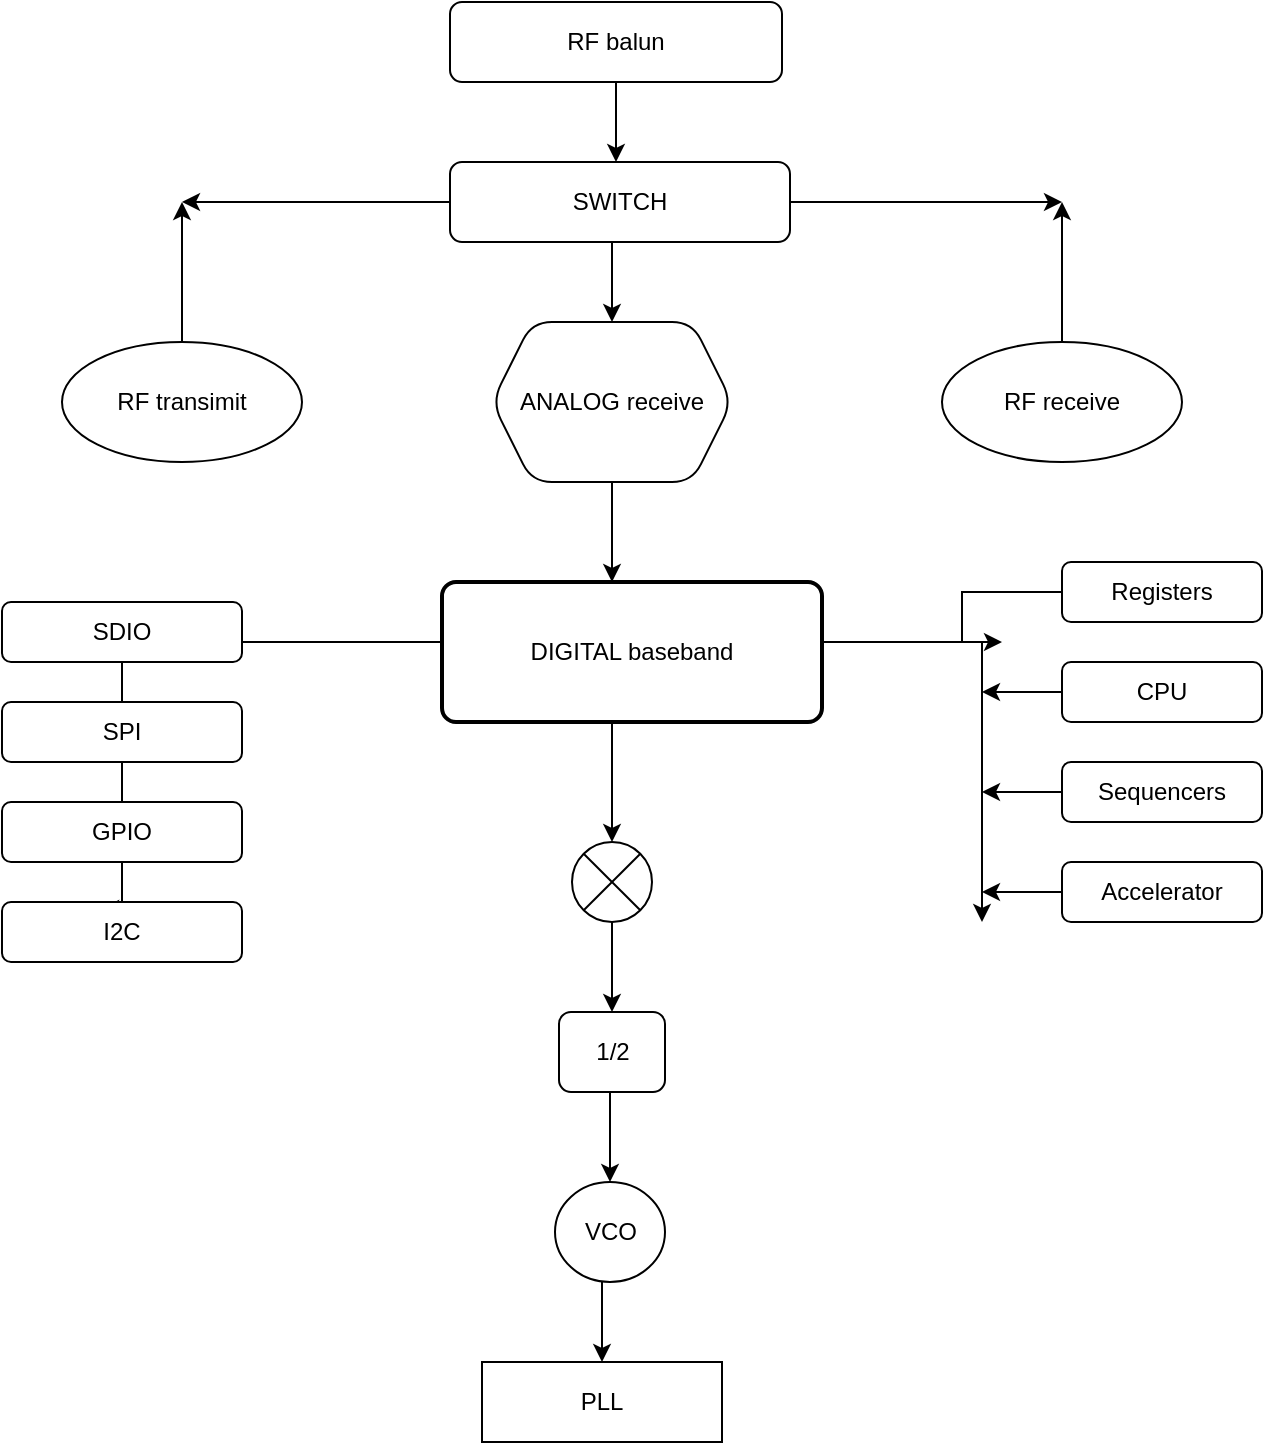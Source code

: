 <mxfile version="15.8.3" type="github">
  <diagram id="C5RBs43oDa-KdzZeNtuy" name="Page-1">
    <mxGraphModel dx="1038" dy="539" grid="1" gridSize="10" guides="1" tooltips="1" connect="1" arrows="1" fold="1" page="1" pageScale="1" pageWidth="827" pageHeight="1169" math="0" shadow="0">
      <root>
        <mxCell id="WIyWlLk6GJQsqaUBKTNV-0" />
        <mxCell id="WIyWlLk6GJQsqaUBKTNV-1" parent="WIyWlLk6GJQsqaUBKTNV-0" />
        <mxCell id="vXwoMK5besygJgzpD4nO-2" value="" style="edgeStyle=orthogonalEdgeStyle;rounded=0;orthogonalLoop=1;jettySize=auto;html=1;" edge="1" parent="WIyWlLk6GJQsqaUBKTNV-1" source="vXwoMK5besygJgzpD4nO-0" target="vXwoMK5besygJgzpD4nO-1">
          <mxGeometry relative="1" as="geometry">
            <Array as="points">
              <mxPoint x="377" y="110" />
              <mxPoint x="377" y="110" />
            </Array>
          </mxGeometry>
        </mxCell>
        <mxCell id="vXwoMK5besygJgzpD4nO-0" value="RF balun" style="rounded=1;whiteSpace=wrap;html=1;" vertex="1" parent="WIyWlLk6GJQsqaUBKTNV-1">
          <mxGeometry x="294" y="40" width="166" height="40" as="geometry" />
        </mxCell>
        <mxCell id="vXwoMK5besygJgzpD4nO-4" value="" style="edgeStyle=orthogonalEdgeStyle;rounded=0;orthogonalLoop=1;jettySize=auto;html=1;" edge="1" parent="WIyWlLk6GJQsqaUBKTNV-1" source="vXwoMK5besygJgzpD4nO-1" target="vXwoMK5besygJgzpD4nO-3">
          <mxGeometry relative="1" as="geometry">
            <Array as="points">
              <mxPoint x="375" y="180" />
              <mxPoint x="375" y="180" />
            </Array>
          </mxGeometry>
        </mxCell>
        <mxCell id="vXwoMK5besygJgzpD4nO-6" style="edgeStyle=orthogonalEdgeStyle;rounded=0;orthogonalLoop=1;jettySize=auto;html=1;" edge="1" parent="WIyWlLk6GJQsqaUBKTNV-1" source="vXwoMK5besygJgzpD4nO-1">
          <mxGeometry relative="1" as="geometry">
            <mxPoint x="600" y="140" as="targetPoint" />
          </mxGeometry>
        </mxCell>
        <mxCell id="vXwoMK5besygJgzpD4nO-10" style="edgeStyle=orthogonalEdgeStyle;rounded=0;orthogonalLoop=1;jettySize=auto;html=1;" edge="1" parent="WIyWlLk6GJQsqaUBKTNV-1" source="vXwoMK5besygJgzpD4nO-1">
          <mxGeometry relative="1" as="geometry">
            <mxPoint x="160" y="140" as="targetPoint" />
          </mxGeometry>
        </mxCell>
        <mxCell id="vXwoMK5besygJgzpD4nO-1" value="SWITCH" style="whiteSpace=wrap;html=1;rounded=1;" vertex="1" parent="WIyWlLk6GJQsqaUBKTNV-1">
          <mxGeometry x="294" y="120" width="170" height="40" as="geometry" />
        </mxCell>
        <mxCell id="vXwoMK5besygJgzpD4nO-5" style="edgeStyle=orthogonalEdgeStyle;rounded=0;orthogonalLoop=1;jettySize=auto;html=1;" edge="1" parent="WIyWlLk6GJQsqaUBKTNV-1" source="vXwoMK5besygJgzpD4nO-3">
          <mxGeometry relative="1" as="geometry">
            <mxPoint x="375" y="330" as="targetPoint" />
            <Array as="points">
              <mxPoint x="375" y="320" />
              <mxPoint x="375" y="320" />
            </Array>
          </mxGeometry>
        </mxCell>
        <mxCell id="vXwoMK5besygJgzpD4nO-3" value="ANALOG receive" style="shape=hexagon;perimeter=hexagonPerimeter2;whiteSpace=wrap;html=1;fixedSize=1;rounded=1;" vertex="1" parent="WIyWlLk6GJQsqaUBKTNV-1">
          <mxGeometry x="315" y="200" width="120" height="80" as="geometry" />
        </mxCell>
        <mxCell id="vXwoMK5besygJgzpD4nO-9" style="edgeStyle=orthogonalEdgeStyle;rounded=0;orthogonalLoop=1;jettySize=auto;html=1;" edge="1" parent="WIyWlLk6GJQsqaUBKTNV-1" source="vXwoMK5besygJgzpD4nO-7">
          <mxGeometry relative="1" as="geometry">
            <mxPoint x="600" y="140" as="targetPoint" />
          </mxGeometry>
        </mxCell>
        <mxCell id="vXwoMK5besygJgzpD4nO-7" value="RF receive" style="ellipse;whiteSpace=wrap;html=1;" vertex="1" parent="WIyWlLk6GJQsqaUBKTNV-1">
          <mxGeometry x="540" y="210" width="120" height="60" as="geometry" />
        </mxCell>
        <mxCell id="vXwoMK5besygJgzpD4nO-12" style="edgeStyle=orthogonalEdgeStyle;rounded=0;orthogonalLoop=1;jettySize=auto;html=1;" edge="1" parent="WIyWlLk6GJQsqaUBKTNV-1" source="vXwoMK5besygJgzpD4nO-11">
          <mxGeometry relative="1" as="geometry">
            <mxPoint x="160" y="140" as="targetPoint" />
          </mxGeometry>
        </mxCell>
        <mxCell id="vXwoMK5besygJgzpD4nO-11" value="RF transimit" style="ellipse;whiteSpace=wrap;html=1;" vertex="1" parent="WIyWlLk6GJQsqaUBKTNV-1">
          <mxGeometry x="100" y="210" width="120" height="60" as="geometry" />
        </mxCell>
        <mxCell id="vXwoMK5besygJgzpD4nO-14" style="edgeStyle=orthogonalEdgeStyle;rounded=0;orthogonalLoop=1;jettySize=auto;html=1;fontSize=12;" edge="1" parent="WIyWlLk6GJQsqaUBKTNV-1" source="vXwoMK5besygJgzpD4nO-13">
          <mxGeometry relative="1" as="geometry">
            <mxPoint x="560" y="500" as="targetPoint" />
            <Array as="points">
              <mxPoint x="560" y="360" />
            </Array>
          </mxGeometry>
        </mxCell>
        <mxCell id="vXwoMK5besygJgzpD4nO-28" value="" style="edgeStyle=orthogonalEdgeStyle;rounded=0;orthogonalLoop=1;jettySize=auto;html=1;fontSize=12;" edge="1" parent="WIyWlLk6GJQsqaUBKTNV-1" source="vXwoMK5besygJgzpD4nO-13" target="vXwoMK5besygJgzpD4nO-25">
          <mxGeometry relative="1" as="geometry">
            <Array as="points">
              <mxPoint x="375" y="420" />
              <mxPoint x="375" y="420" />
            </Array>
          </mxGeometry>
        </mxCell>
        <mxCell id="vXwoMK5besygJgzpD4nO-40" value="" style="edgeStyle=orthogonalEdgeStyle;rounded=0;orthogonalLoop=1;jettySize=auto;html=1;fontSize=12;entryX=0.413;entryY=0.113;entryDx=0;entryDy=0;entryPerimeter=0;" edge="1" parent="WIyWlLk6GJQsqaUBKTNV-1" source="vXwoMK5besygJgzpD4nO-13" target="vXwoMK5besygJgzpD4nO-39">
          <mxGeometry relative="1" as="geometry">
            <Array as="points">
              <mxPoint x="130" y="360" />
              <mxPoint x="130" y="493" />
            </Array>
          </mxGeometry>
        </mxCell>
        <mxCell id="vXwoMK5besygJgzpD4nO-13" value="DIGITAL baseband" style="rounded=1;whiteSpace=wrap;html=1;absoluteArcSize=1;arcSize=14;strokeWidth=2;" vertex="1" parent="WIyWlLk6GJQsqaUBKTNV-1">
          <mxGeometry x="290" y="330" width="190" height="70" as="geometry" />
        </mxCell>
        <mxCell id="vXwoMK5besygJgzpD4nO-19" style="edgeStyle=orthogonalEdgeStyle;rounded=0;orthogonalLoop=1;jettySize=auto;html=1;fontSize=12;" edge="1" parent="WIyWlLk6GJQsqaUBKTNV-1" source="vXwoMK5besygJgzpD4nO-15">
          <mxGeometry relative="1" as="geometry">
            <mxPoint x="570" y="360" as="targetPoint" />
            <Array as="points">
              <mxPoint x="550" y="335" />
              <mxPoint x="550" y="360" />
            </Array>
          </mxGeometry>
        </mxCell>
        <mxCell id="vXwoMK5besygJgzpD4nO-15" value="Registers" style="rounded=1;whiteSpace=wrap;html=1;fontSize=12;" vertex="1" parent="WIyWlLk6GJQsqaUBKTNV-1">
          <mxGeometry x="600" y="320" width="100" height="30" as="geometry" />
        </mxCell>
        <mxCell id="vXwoMK5besygJgzpD4nO-21" style="edgeStyle=orthogonalEdgeStyle;rounded=0;orthogonalLoop=1;jettySize=auto;html=1;fontSize=12;" edge="1" parent="WIyWlLk6GJQsqaUBKTNV-1" source="vXwoMK5besygJgzpD4nO-16">
          <mxGeometry relative="1" as="geometry">
            <mxPoint x="560" y="385" as="targetPoint" />
          </mxGeometry>
        </mxCell>
        <mxCell id="vXwoMK5besygJgzpD4nO-16" value="CPU" style="rounded=1;whiteSpace=wrap;html=1;fontSize=12;" vertex="1" parent="WIyWlLk6GJQsqaUBKTNV-1">
          <mxGeometry x="600" y="370" width="100" height="30" as="geometry" />
        </mxCell>
        <mxCell id="vXwoMK5besygJgzpD4nO-24" style="edgeStyle=orthogonalEdgeStyle;rounded=0;orthogonalLoop=1;jettySize=auto;html=1;fontSize=12;" edge="1" parent="WIyWlLk6GJQsqaUBKTNV-1" source="vXwoMK5besygJgzpD4nO-17">
          <mxGeometry relative="1" as="geometry">
            <mxPoint x="560" y="435" as="targetPoint" />
          </mxGeometry>
        </mxCell>
        <mxCell id="vXwoMK5besygJgzpD4nO-17" value="Sequencers" style="rounded=1;whiteSpace=wrap;html=1;fontSize=12;" vertex="1" parent="WIyWlLk6GJQsqaUBKTNV-1">
          <mxGeometry x="600" y="420" width="100" height="30" as="geometry" />
        </mxCell>
        <mxCell id="vXwoMK5besygJgzpD4nO-23" value="" style="edgeStyle=orthogonalEdgeStyle;rounded=0;orthogonalLoop=1;jettySize=auto;html=1;fontSize=12;" edge="1" parent="WIyWlLk6GJQsqaUBKTNV-1" source="vXwoMK5besygJgzpD4nO-18">
          <mxGeometry relative="1" as="geometry">
            <mxPoint x="560" y="485" as="targetPoint" />
          </mxGeometry>
        </mxCell>
        <mxCell id="vXwoMK5besygJgzpD4nO-18" value="Accelerator" style="rounded=1;whiteSpace=wrap;html=1;fontSize=12;" vertex="1" parent="WIyWlLk6GJQsqaUBKTNV-1">
          <mxGeometry x="600" y="470" width="100" height="30" as="geometry" />
        </mxCell>
        <mxCell id="vXwoMK5besygJgzpD4nO-31" value="" style="edgeStyle=orthogonalEdgeStyle;rounded=0;orthogonalLoop=1;jettySize=auto;html=1;fontSize=12;" edge="1" parent="WIyWlLk6GJQsqaUBKTNV-1" source="vXwoMK5besygJgzpD4nO-25" target="vXwoMK5besygJgzpD4nO-30">
          <mxGeometry relative="1" as="geometry" />
        </mxCell>
        <mxCell id="vXwoMK5besygJgzpD4nO-25" value="" style="verticalLabelPosition=bottom;verticalAlign=top;html=1;shape=mxgraph.flowchart.or;fontSize=12;" vertex="1" parent="WIyWlLk6GJQsqaUBKTNV-1">
          <mxGeometry x="355" y="460" width="40" height="40" as="geometry" />
        </mxCell>
        <mxCell id="vXwoMK5besygJgzpD4nO-35" value="" style="edgeStyle=orthogonalEdgeStyle;rounded=0;orthogonalLoop=1;jettySize=auto;html=1;fontSize=12;" edge="1" parent="WIyWlLk6GJQsqaUBKTNV-1" source="vXwoMK5besygJgzpD4nO-30" target="vXwoMK5besygJgzpD4nO-32">
          <mxGeometry relative="1" as="geometry">
            <Array as="points">
              <mxPoint x="374" y="600" />
              <mxPoint x="374" y="600" />
            </Array>
          </mxGeometry>
        </mxCell>
        <mxCell id="vXwoMK5besygJgzpD4nO-30" value="1/2" style="rounded=1;whiteSpace=wrap;html=1;fontSize=12;" vertex="1" parent="WIyWlLk6GJQsqaUBKTNV-1">
          <mxGeometry x="348.5" y="545" width="53" height="40" as="geometry" />
        </mxCell>
        <mxCell id="vXwoMK5besygJgzpD4nO-42" value="" style="edgeStyle=orthogonalEdgeStyle;rounded=0;orthogonalLoop=1;jettySize=auto;html=1;fontSize=12;" edge="1" parent="WIyWlLk6GJQsqaUBKTNV-1" source="vXwoMK5besygJgzpD4nO-32" target="vXwoMK5besygJgzpD4nO-41">
          <mxGeometry relative="1" as="geometry">
            <Array as="points">
              <mxPoint x="370" y="690" />
              <mxPoint x="370" y="690" />
            </Array>
          </mxGeometry>
        </mxCell>
        <mxCell id="vXwoMK5besygJgzpD4nO-32" value="VCO" style="ellipse;whiteSpace=wrap;html=1;fontSize=12;" vertex="1" parent="WIyWlLk6GJQsqaUBKTNV-1">
          <mxGeometry x="346.5" y="630" width="55" height="50" as="geometry" />
        </mxCell>
        <mxCell id="vXwoMK5besygJgzpD4nO-36" value="SDIO" style="rounded=1;whiteSpace=wrap;html=1;fontSize=12;" vertex="1" parent="WIyWlLk6GJQsqaUBKTNV-1">
          <mxGeometry x="70" y="340" width="120" height="30" as="geometry" />
        </mxCell>
        <mxCell id="vXwoMK5besygJgzpD4nO-37" value="SPI" style="rounded=1;whiteSpace=wrap;html=1;fontSize=12;" vertex="1" parent="WIyWlLk6GJQsqaUBKTNV-1">
          <mxGeometry x="70" y="390" width="120" height="30" as="geometry" />
        </mxCell>
        <mxCell id="vXwoMK5besygJgzpD4nO-38" value="GPIO" style="rounded=1;whiteSpace=wrap;html=1;fontSize=12;" vertex="1" parent="WIyWlLk6GJQsqaUBKTNV-1">
          <mxGeometry x="70" y="440" width="120" height="30" as="geometry" />
        </mxCell>
        <mxCell id="vXwoMK5besygJgzpD4nO-39" value="I2C" style="rounded=1;whiteSpace=wrap;html=1;fontSize=12;" vertex="1" parent="WIyWlLk6GJQsqaUBKTNV-1">
          <mxGeometry x="70" y="490" width="120" height="30" as="geometry" />
        </mxCell>
        <mxCell id="vXwoMK5besygJgzpD4nO-41" value="PLL" style="rounded=0;whiteSpace=wrap;html=1;fontSize=12;" vertex="1" parent="WIyWlLk6GJQsqaUBKTNV-1">
          <mxGeometry x="310" y="720" width="120" height="40" as="geometry" />
        </mxCell>
      </root>
    </mxGraphModel>
  </diagram>
</mxfile>
